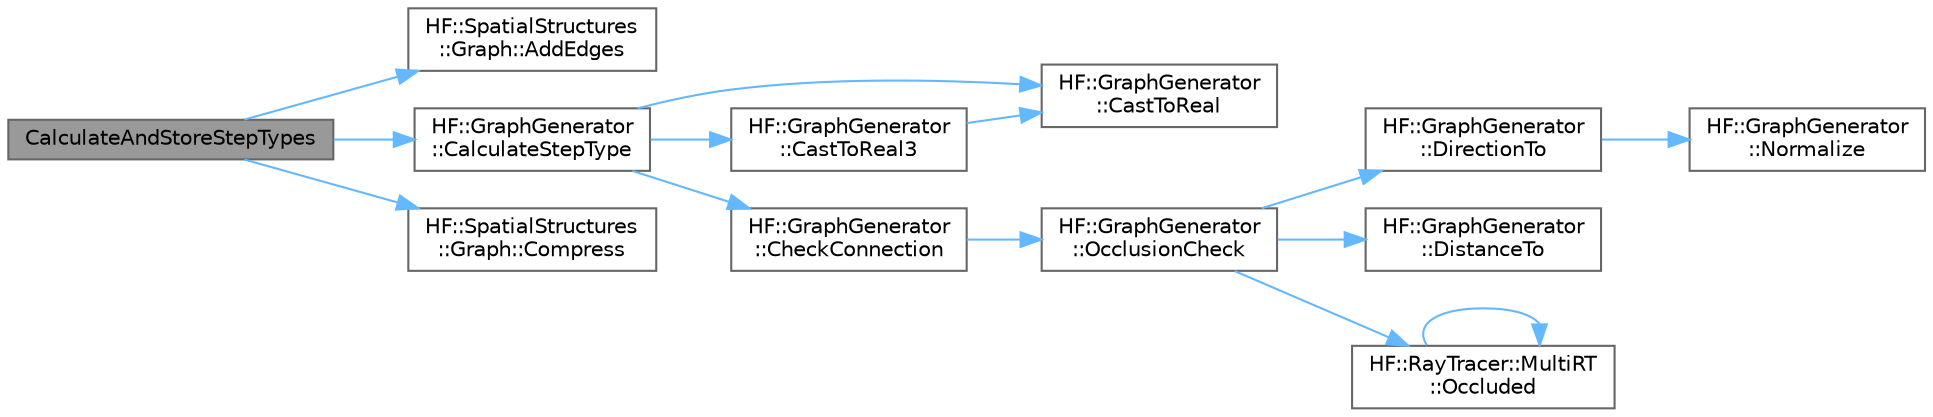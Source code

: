 digraph "CalculateAndStoreStepTypes"
{
 // LATEX_PDF_SIZE
  bgcolor="transparent";
  edge [fontname=Helvetica,fontsize=10,labelfontname=Helvetica,labelfontsize=10];
  node [fontname=Helvetica,fontsize=10,shape=box,height=0.2,width=0.4];
  rankdir="LR";
  Node1 [label="CalculateAndStoreStepTypes",height=0.2,width=0.4,color="gray40", fillcolor="grey60", style="filled", fontcolor="black",tooltip="Query the graph and identify the step types of all edges, adding them to the graph."];
  Node1 -> Node2 [color="steelblue1",style="solid"];
  Node2 [label="HF::SpatialStructures\l::Graph::AddEdges",height=0.2,width=0.4,color="grey40", fillcolor="white", style="filled",URL="$a01551.html#a6f04c5320d4bf88120f8c5e31b0fb02a",tooltip="Add multiple edges to the graph."];
  Node1 -> Node3 [color="steelblue1",style="solid"];
  Node3 [label="HF::GraphGenerator\l::CalculateStepType",height=0.2,width=0.4,color="grey40", fillcolor="white", style="filled",URL="$a00463.html#a176c58b25fb5cb545d17128d4535f921",tooltip=" "];
  Node3 -> Node4 [color="steelblue1",style="solid"];
  Node4 [label="HF::GraphGenerator\l::CastToReal",height=0.2,width=0.4,color="grey40", fillcolor="white", style="filled",URL="$a00463.html#a73b53db067a504d36e9481dfe3326b60",tooltip="Cast an input value to real_t using static cast."];
  Node3 -> Node5 [color="steelblue1",style="solid"];
  Node5 [label="HF::GraphGenerator\l::CastToReal3",height=0.2,width=0.4,color="grey40", fillcolor="white", style="filled",URL="$a00463.html#a58892abe1152c28d26d3ca749c99ea4d",tooltip="Cast an array of 3 values to the graph_generator's real_3 type."];
  Node5 -> Node4 [color="steelblue1",style="solid"];
  Node3 -> Node6 [color="steelblue1",style="solid"];
  Node6 [label="HF::GraphGenerator\l::CheckConnection",height=0.2,width=0.4,color="grey40", fillcolor="white", style="filled",URL="$a00463.html#a260a25e02193ce904849ee090daefa2e",tooltip="Determine what kind of step (if any) is between parent and child, given that a connection was verifie..."];
  Node6 -> Node7 [color="steelblue1",style="solid"];
  Node7 [label="HF::GraphGenerator\l::OcclusionCheck",height=0.2,width=0.4,color="grey40", fillcolor="white", style="filled",URL="$a00463.html#ace66c1b60785c32433402f012019ab81",tooltip="Determine if there is a valid line of sight between parent and child."];
  Node7 -> Node8 [color="steelblue1",style="solid"];
  Node8 [label="HF::GraphGenerator\l::DirectionTo",height=0.2,width=0.4,color="grey40", fillcolor="white", style="filled",URL="$a00463.html#a750afc15c798c79a8b6a0784ed092f3c",tooltip="Calculate the normalized direction from one node to another."];
  Node8 -> Node9 [color="steelblue1",style="solid"];
  Node9 [label="HF::GraphGenerator\l::Normalize",height=0.2,width=0.4,color="grey40", fillcolor="white", style="filled",URL="$a00463.html#ad2e09e0825a1db4fc511907179eddf00",tooltip="Normalize a vector."];
  Node7 -> Node10 [color="steelblue1",style="solid"];
  Node10 [label="HF::GraphGenerator\l::DistanceTo",height=0.2,width=0.4,color="grey40", fillcolor="white", style="filled",URL="$a00463.html#a7f96186b8f24f878404d1feccf2f64db",tooltip="Calculate the distance between two nodes."];
  Node7 -> Node11 [color="steelblue1",style="solid"];
  Node11 [label="HF::RayTracer::MultiRT\l::Occluded",height=0.2,width=0.4,color="grey40", fillcolor="white", style="filled",URL="$a01419.html#a22ebf97e859ef651e81deb40b74f668f",tooltip=" "];
  Node11 -> Node11 [color="steelblue1",style="solid"];
  Node1 -> Node12 [color="steelblue1",style="solid"];
  Node12 [label="HF::SpatialStructures\l::Graph::Compress",height=0.2,width=0.4,color="grey40", fillcolor="white", style="filled",URL="$a01551.html#a41cece77d0eee98df39ecc6d3a366ec8",tooltip="Compress the graph to a CSR and enable the usage of several functions."];
}
